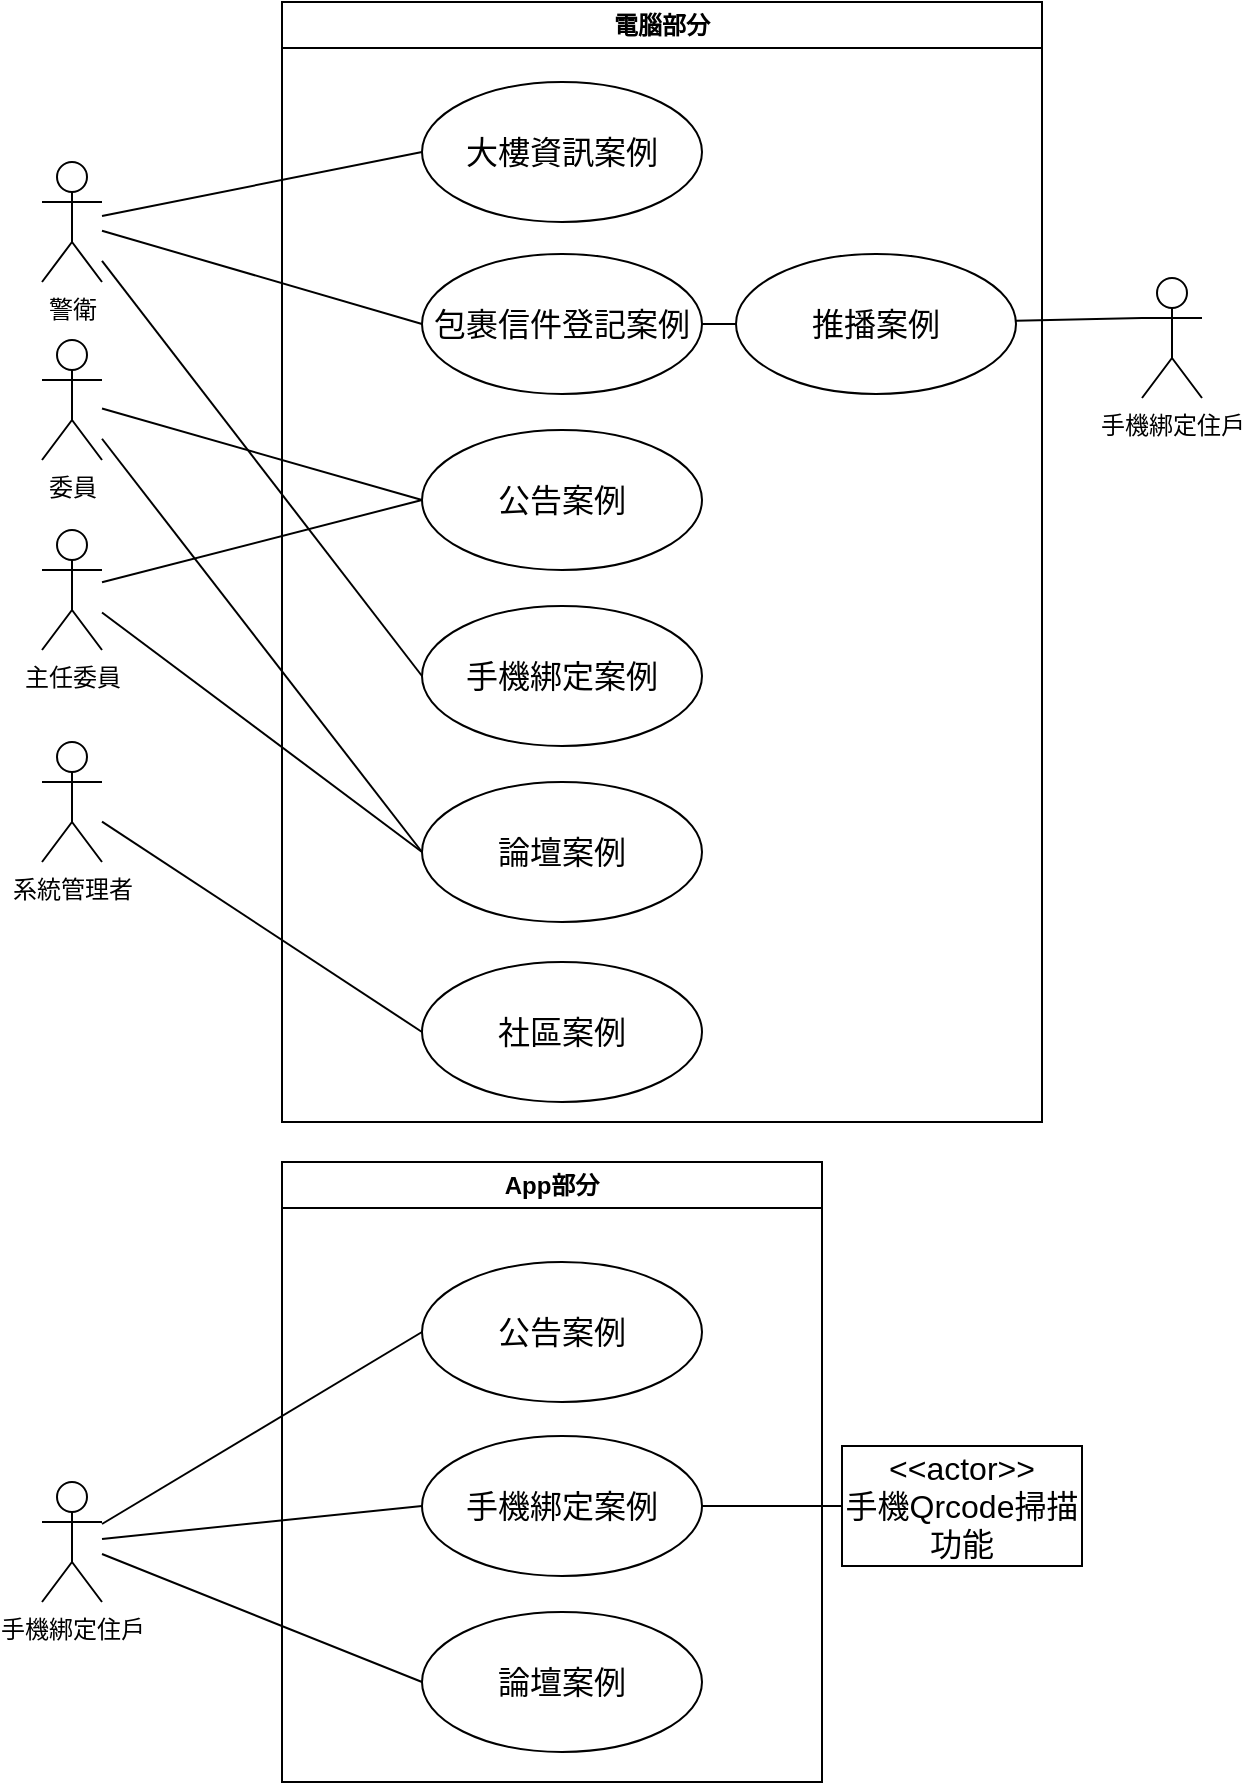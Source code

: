 <mxfile>
    <diagram id="BchvI7WIYb1rJNrYavdt" name="1(b)">
        <mxGraphModel dx="728" dy="536" grid="1" gridSize="10" guides="1" tooltips="1" connect="1" arrows="1" fold="1" page="1" pageScale="1" pageWidth="827" pageHeight="1169" math="0" shadow="0">
            <root>
                <mxCell id="0"/>
                <mxCell id="1" parent="0"/>
                <mxCell id="26" style="edgeStyle=none;html=1;entryX=0;entryY=0.5;entryDx=0;entryDy=0;endArrow=none;endFill=0;" parent="1" source="9" target="8" edge="1">
                    <mxGeometry relative="1" as="geometry"/>
                </mxCell>
                <mxCell id="9" value="系統管理者" style="shape=umlActor;verticalLabelPosition=bottom;verticalAlign=top;html=1;" parent="1" vertex="1">
                    <mxGeometry x="40" y="390" width="30" height="60" as="geometry"/>
                </mxCell>
                <mxCell id="20" style="edgeStyle=none;html=1;entryX=0;entryY=0.5;entryDx=0;entryDy=0;endArrow=none;endFill=0;" parent="1" source="12" target="2" edge="1">
                    <mxGeometry relative="1" as="geometry"/>
                </mxCell>
                <mxCell id="21" style="edgeStyle=none;html=1;entryX=0;entryY=0.5;entryDx=0;entryDy=0;endArrow=none;endFill=0;" parent="1" source="12" target="4" edge="1">
                    <mxGeometry relative="1" as="geometry"/>
                </mxCell>
                <mxCell id="25" style="edgeStyle=none;html=1;entryX=0;entryY=0.5;entryDx=0;entryDy=0;endArrow=none;endFill=0;" parent="1" source="12" target="3" edge="1">
                    <mxGeometry relative="1" as="geometry"/>
                </mxCell>
                <mxCell id="12" value="警衛" style="shape=umlActor;verticalLabelPosition=bottom;verticalAlign=top;html=1;" parent="1" vertex="1">
                    <mxGeometry x="40" y="100" width="30" height="60" as="geometry"/>
                </mxCell>
                <mxCell id="40" style="edgeStyle=none;html=1;entryX=0;entryY=0.5;entryDx=0;entryDy=0;endArrow=none;endFill=0;" parent="1" source="13" target="35" edge="1">
                    <mxGeometry relative="1" as="geometry"/>
                </mxCell>
                <mxCell id="41" style="edgeStyle=none;html=1;entryX=0;entryY=0.5;entryDx=0;entryDy=0;endArrow=none;endFill=0;" parent="1" source="13" target="36" edge="1">
                    <mxGeometry relative="1" as="geometry"/>
                </mxCell>
                <mxCell id="42" style="edgeStyle=none;html=1;entryX=0;entryY=0.5;entryDx=0;entryDy=0;endArrow=none;endFill=0;" parent="1" source="13" target="37" edge="1">
                    <mxGeometry relative="1" as="geometry"/>
                </mxCell>
                <mxCell id="13" value="手機綁定住戶" style="shape=umlActor;verticalLabelPosition=bottom;verticalAlign=top;html=1;" parent="1" vertex="1">
                    <mxGeometry x="40" y="760" width="30" height="60" as="geometry"/>
                </mxCell>
                <mxCell id="23" style="edgeStyle=none;html=1;entryX=0;entryY=0.5;entryDx=0;entryDy=0;endArrow=none;endFill=0;" parent="1" source="14" target="6" edge="1">
                    <mxGeometry relative="1" as="geometry"/>
                </mxCell>
                <mxCell id="24" style="edgeStyle=none;html=1;entryX=0;entryY=0.5;entryDx=0;entryDy=0;endArrow=none;endFill=0;" parent="1" source="14" target="7" edge="1">
                    <mxGeometry relative="1" as="geometry"/>
                </mxCell>
                <mxCell id="14" value="委員" style="shape=umlActor;verticalLabelPosition=bottom;verticalAlign=top;html=1;" parent="1" vertex="1">
                    <mxGeometry x="40" y="189" width="30" height="60" as="geometry"/>
                </mxCell>
                <mxCell id="27" style="edgeStyle=none;html=1;entryX=0;entryY=0.5;entryDx=0;entryDy=0;endArrow=none;endFill=0;" parent="1" source="15" target="7" edge="1">
                    <mxGeometry relative="1" as="geometry"/>
                </mxCell>
                <mxCell id="29" style="edgeStyle=none;html=1;entryX=0;entryY=0.5;entryDx=0;entryDy=0;endArrow=none;endFill=0;" parent="1" source="15" target="6" edge="1">
                    <mxGeometry relative="1" as="geometry"/>
                </mxCell>
                <mxCell id="15" value="主任委員" style="shape=umlActor;verticalLabelPosition=bottom;verticalAlign=top;html=1;" parent="1" vertex="1">
                    <mxGeometry x="40" y="284" width="30" height="60" as="geometry"/>
                </mxCell>
                <mxCell id="19" value="電腦部分" style="swimlane;whiteSpace=wrap;html=1;" parent="1" vertex="1">
                    <mxGeometry x="160" y="20" width="380" height="560" as="geometry"/>
                </mxCell>
                <mxCell id="2" value="大樓資訊案例" style="ellipse;whiteSpace=wrap;html=1;fontSize=16;" parent="19" vertex="1">
                    <mxGeometry x="70" y="40" width="140" height="70" as="geometry"/>
                </mxCell>
                <mxCell id="4" value="包裹信件登記案例" style="ellipse;whiteSpace=wrap;html=1;fontSize=16;" parent="19" vertex="1">
                    <mxGeometry x="70" y="126" width="140" height="70" as="geometry"/>
                </mxCell>
                <mxCell id="6" value="公告案例" style="ellipse;whiteSpace=wrap;html=1;fontSize=16;" parent="19" vertex="1">
                    <mxGeometry x="70" y="214" width="140" height="70" as="geometry"/>
                </mxCell>
                <mxCell id="3" value="手機綁定案例" style="ellipse;whiteSpace=wrap;html=1;fontSize=16;" parent="19" vertex="1">
                    <mxGeometry x="70" y="302" width="140" height="70" as="geometry"/>
                </mxCell>
                <mxCell id="7" value="論壇案例" style="ellipse;whiteSpace=wrap;html=1;fontSize=16;" parent="19" vertex="1">
                    <mxGeometry x="70" y="390" width="140" height="70" as="geometry"/>
                </mxCell>
                <mxCell id="8" value="社區案例" style="ellipse;whiteSpace=wrap;html=1;fontSize=16;" parent="19" vertex="1">
                    <mxGeometry x="70" y="480" width="140" height="70" as="geometry"/>
                </mxCell>
                <mxCell id="48" value="" style="edgeStyle=none;html=1;fontSize=16;endArrow=none;endFill=0;" parent="19" source="47" target="4" edge="1">
                    <mxGeometry relative="1" as="geometry"/>
                </mxCell>
                <mxCell id="47" value="推播案例" style="ellipse;whiteSpace=wrap;html=1;fontSize=16;" parent="19" vertex="1">
                    <mxGeometry x="227" y="126" width="140" height="70" as="geometry"/>
                </mxCell>
                <mxCell id="30" value="App部分" style="swimlane;whiteSpace=wrap;html=1;" parent="1" vertex="1">
                    <mxGeometry x="160" y="600" width="270" height="310" as="geometry"/>
                </mxCell>
                <mxCell id="35" value="公告案例" style="ellipse;whiteSpace=wrap;html=1;fontSize=16;" parent="30" vertex="1">
                    <mxGeometry x="70" y="50" width="140" height="70" as="geometry"/>
                </mxCell>
                <mxCell id="36" value="手機綁定案例" style="ellipse;whiteSpace=wrap;html=1;fontSize=16;" parent="30" vertex="1">
                    <mxGeometry x="70" y="137" width="140" height="70" as="geometry"/>
                </mxCell>
                <mxCell id="37" value="論壇案例" style="ellipse;whiteSpace=wrap;html=1;fontSize=16;" parent="30" vertex="1">
                    <mxGeometry x="70" y="225" width="140" height="70" as="geometry"/>
                </mxCell>
                <mxCell id="45" value="手機綁定住戶" style="shape=umlActor;verticalLabelPosition=bottom;verticalAlign=top;html=1;" parent="1" vertex="1">
                    <mxGeometry x="590" y="158" width="30" height="60" as="geometry"/>
                </mxCell>
                <mxCell id="46" style="edgeStyle=none;html=1;fontSize=16;endArrow=none;endFill=0;entryX=0;entryY=0.333;entryDx=0;entryDy=0;entryPerimeter=0;" parent="1" source="47" target="45" edge="1">
                    <mxGeometry relative="1" as="geometry">
                        <mxPoint x="530" y="180" as="sourcePoint"/>
                        <Array as="points"/>
                    </mxGeometry>
                </mxCell>
                <mxCell id="49" value="&amp;lt;&amp;lt;actor&amp;gt;&amp;gt;&lt;br&gt;手機Qrcode掃描功能" style="rounded=0;whiteSpace=wrap;html=1;fontSize=16;" parent="1" vertex="1">
                    <mxGeometry x="440" y="742" width="120" height="60" as="geometry"/>
                </mxCell>
                <mxCell id="50" style="edgeStyle=none;html=1;entryX=0;entryY=0.5;entryDx=0;entryDy=0;fontSize=16;endArrow=none;endFill=0;" parent="1" source="36" target="49" edge="1">
                    <mxGeometry relative="1" as="geometry"/>
                </mxCell>
            </root>
        </mxGraphModel>
    </diagram>
    <diagram id="HzN0BFpy4hgrDYxoc_BK" name="1(d)">
        <mxGraphModel dx="728" dy="536" grid="1" gridSize="10" guides="1" tooltips="1" connect="1" arrows="1" fold="1" page="1" pageScale="1" pageWidth="827" pageHeight="1169" math="0" shadow="0">
            <root>
                <mxCell id="0"/>
                <mxCell id="1" parent="0"/>
                <mxCell id="rLFvxBgIMpjWtZMi-YqO-1" value="Guard" style="swimlane;fontStyle=0;childLayout=stackLayout;horizontal=1;startSize=26;fillColor=none;horizontalStack=0;resizeParent=1;resizeParentMax=0;resizeLast=0;collapsible=1;marginBottom=0;fontSize=16;" parent="1" vertex="1">
                    <mxGeometry x="521" y="57" width="180" height="104" as="geometry"/>
                </mxCell>
                <mxCell id="rLFvxBgIMpjWtZMi-YqO-2" value="id: string" style="text;strokeColor=none;fillColor=none;align=left;verticalAlign=top;spacingLeft=4;spacingRight=4;overflow=hidden;rotatable=0;points=[[0,0.5],[1,0.5]];portConstraint=eastwest;fontSize=16;" parent="rLFvxBgIMpjWtZMi-YqO-1" vertex="1">
                    <mxGeometry y="26" width="180" height="26" as="geometry"/>
                </mxCell>
                <mxCell id="rLFvxBgIMpjWtZMi-YqO-16" value="name: string" style="text;strokeColor=none;fillColor=none;align=left;verticalAlign=top;spacingLeft=4;spacingRight=4;overflow=hidden;rotatable=0;points=[[0,0.5],[1,0.5]];portConstraint=eastwest;fontSize=16;" parent="rLFvxBgIMpjWtZMi-YqO-1" vertex="1">
                    <mxGeometry y="52" width="180" height="26" as="geometry"/>
                </mxCell>
                <mxCell id="rLFvxBgIMpjWtZMi-YqO-3" value="phoneNumber: string" style="text;strokeColor=none;fillColor=none;align=left;verticalAlign=top;spacingLeft=4;spacingRight=4;overflow=hidden;rotatable=0;points=[[0,0.5],[1,0.5]];portConstraint=eastwest;fontSize=16;" parent="rLFvxBgIMpjWtZMi-YqO-1" vertex="1">
                    <mxGeometry y="78" width="180" height="26" as="geometry"/>
                </mxCell>
                <mxCell id="rLFvxBgIMpjWtZMi-YqO-5" value="Committee" style="swimlane;fontStyle=0;childLayout=stackLayout;horizontal=1;startSize=26;fillColor=none;horizontalStack=0;resizeParent=1;resizeParentMax=0;resizeLast=0;collapsible=1;marginBottom=0;fontSize=16;" parent="1" vertex="1">
                    <mxGeometry x="578" y="283" width="180" height="104" as="geometry"/>
                </mxCell>
                <mxCell id="rLFvxBgIMpjWtZMi-YqO-6" value="id: int" style="text;strokeColor=none;fillColor=none;align=left;verticalAlign=top;spacingLeft=4;spacingRight=4;overflow=hidden;rotatable=0;points=[[0,0.5],[1,0.5]];portConstraint=eastwest;fontSize=16;" parent="rLFvxBgIMpjWtZMi-YqO-5" vertex="1">
                    <mxGeometry y="26" width="180" height="26" as="geometry"/>
                </mxCell>
                <mxCell id="rLFvxBgIMpjWtZMi-YqO-15" value="name: string" style="text;strokeColor=none;fillColor=none;align=left;verticalAlign=top;spacingLeft=4;spacingRight=4;overflow=hidden;rotatable=0;points=[[0,0.5],[1,0.5]];portConstraint=eastwest;fontSize=16;" parent="rLFvxBgIMpjWtZMi-YqO-5" vertex="1">
                    <mxGeometry y="52" width="180" height="26" as="geometry"/>
                </mxCell>
                <mxCell id="rLFvxBgIMpjWtZMi-YqO-7" value="phoneNumber: string" style="text;strokeColor=none;fillColor=none;align=left;verticalAlign=top;spacingLeft=4;spacingRight=4;overflow=hidden;rotatable=0;points=[[0,0.5],[1,0.5]];portConstraint=eastwest;fontSize=16;" parent="rLFvxBgIMpjWtZMi-YqO-5" vertex="1">
                    <mxGeometry y="78" width="180" height="26" as="geometry"/>
                </mxCell>
                <mxCell id="rLFvxBgIMpjWtZMi-YqO-17" style="edgeStyle=none;html=1;fontSize=16;endArrow=block;endFill=0;" parent="1" source="rLFvxBgIMpjWtZMi-YqO-9" target="rLFvxBgIMpjWtZMi-YqO-7" edge="1">
                    <mxGeometry relative="1" as="geometry"/>
                </mxCell>
                <mxCell id="rLFvxBgIMpjWtZMi-YqO-44" style="edgeStyle=none;html=1;fontSize=16;endArrow=none;endFill=0;entryX=0.471;entryY=1.052;entryDx=0;entryDy=0;exitX=0;exitY=0.5;exitDx=0;exitDy=0;entryPerimeter=0;" parent="1" source="rLFvxBgIMpjWtZMi-YqO-11" target="rLFvxBgIMpjWtZMi-YqO-53" edge="1">
                    <mxGeometry relative="1" as="geometry">
                        <mxPoint x="530" y="440" as="sourcePoint"/>
                        <mxPoint x="390" y="410" as="targetPoint"/>
                        <Array as="points">
                            <mxPoint x="385" y="468"/>
                        </Array>
                    </mxGeometry>
                </mxCell>
                <mxCell id="rLFvxBgIMpjWtZMi-YqO-98" value="1" style="edgeLabel;html=1;align=center;verticalAlign=middle;resizable=0;points=[];fontSize=16;" parent="rLFvxBgIMpjWtZMi-YqO-44" vertex="1" connectable="0">
                    <mxGeometry x="-0.854" y="-2" relative="1" as="geometry">
                        <mxPoint as="offset"/>
                    </mxGeometry>
                </mxCell>
                <mxCell id="rLFvxBgIMpjWtZMi-YqO-99" value="*" style="edgeLabel;html=1;align=right;verticalAlign=middle;resizable=0;points=[];fontSize=23;" parent="rLFvxBgIMpjWtZMi-YqO-44" vertex="1" connectable="0">
                    <mxGeometry x="0.951" y="1" relative="1" as="geometry">
                        <mxPoint y="5" as="offset"/>
                    </mxGeometry>
                </mxCell>
                <mxCell id="rLFvxBgIMpjWtZMi-YqO-100" value="post" style="edgeLabel;html=1;align=center;verticalAlign=middle;resizable=0;points=[];fontSize=16;" parent="rLFvxBgIMpjWtZMi-YqO-44" vertex="1" connectable="0">
                    <mxGeometry x="0.134" y="-3" relative="1" as="geometry">
                        <mxPoint as="offset"/>
                    </mxGeometry>
                </mxCell>
                <mxCell id="rLFvxBgIMpjWtZMi-YqO-9" value="Chairman" style="swimlane;fontStyle=0;childLayout=stackLayout;horizontal=1;startSize=26;fillColor=none;horizontalStack=0;resizeParent=1;resizeParentMax=0;resizeLast=0;collapsible=1;marginBottom=0;fontSize=16;" parent="1" vertex="1">
                    <mxGeometry x="578" y="429" width="180" height="52" as="geometry"/>
                </mxCell>
                <mxCell id="rLFvxBgIMpjWtZMi-YqO-11" value="None" style="text;strokeColor=none;fillColor=none;align=left;verticalAlign=top;spacingLeft=4;spacingRight=4;overflow=hidden;rotatable=0;points=[[0,0.5],[1,0.5]];portConstraint=eastwest;fontSize=16;" parent="rLFvxBgIMpjWtZMi-YqO-9" vertex="1">
                    <mxGeometry y="26" width="180" height="26" as="geometry"/>
                </mxCell>
                <mxCell id="rLFvxBgIMpjWtZMi-YqO-12" value="Resident" style="swimlane;fontStyle=0;childLayout=stackLayout;horizontal=1;startSize=26;fillColor=none;horizontalStack=0;resizeParent=1;resizeParentMax=0;resizeLast=0;collapsible=1;marginBottom=0;fontSize=16;" parent="1" vertex="1">
                    <mxGeometry x="300" y="57" width="180" height="104" as="geometry"/>
                </mxCell>
                <mxCell id="rLFvxBgIMpjWtZMi-YqO-13" value="id: int" style="text;strokeColor=none;fillColor=none;align=left;verticalAlign=top;spacingLeft=4;spacingRight=4;overflow=hidden;rotatable=0;points=[[0,0.5],[1,0.5]];portConstraint=eastwest;fontSize=16;" parent="rLFvxBgIMpjWtZMi-YqO-12" vertex="1">
                    <mxGeometry y="26" width="180" height="26" as="geometry"/>
                </mxCell>
                <mxCell id="rLFvxBgIMpjWtZMi-YqO-18" value="name: string" style="text;strokeColor=none;fillColor=none;align=left;verticalAlign=top;spacingLeft=4;spacingRight=4;overflow=hidden;rotatable=0;points=[[0,0.5],[1,0.5]];portConstraint=eastwest;fontSize=16;" parent="rLFvxBgIMpjWtZMi-YqO-12" vertex="1">
                    <mxGeometry y="52" width="180" height="26" as="geometry"/>
                </mxCell>
                <mxCell id="rLFvxBgIMpjWtZMi-YqO-14" value="phoneNumber: string" style="text;strokeColor=none;fillColor=none;align=left;verticalAlign=top;spacingLeft=4;spacingRight=4;overflow=hidden;rotatable=0;points=[[0,0.5],[1,0.5]];portConstraint=eastwest;fontSize=16;" parent="rLFvxBgIMpjWtZMi-YqO-12" vertex="1">
                    <mxGeometry y="78" width="180" height="26" as="geometry"/>
                </mxCell>
                <mxCell id="rLFvxBgIMpjWtZMi-YqO-26" style="edgeStyle=none;html=1;entryX=0;entryY=0.5;entryDx=0;entryDy=0;fontSize=16;endArrow=none;endFill=0;" parent="1" source="rLFvxBgIMpjWtZMi-YqO-19" target="rLFvxBgIMpjWtZMi-YqO-13" edge="1">
                    <mxGeometry relative="1" as="geometry"/>
                </mxCell>
                <mxCell id="rLFvxBgIMpjWtZMi-YqO-71" value="1" style="edgeLabel;html=1;align=center;verticalAlign=top;resizable=0;points=[];fontSize=16;" parent="rLFvxBgIMpjWtZMi-YqO-26" vertex="1" connectable="0">
                    <mxGeometry x="-0.697" y="2" relative="1" as="geometry">
                        <mxPoint as="offset"/>
                    </mxGeometry>
                </mxCell>
                <mxCell id="rLFvxBgIMpjWtZMi-YqO-72" value="1...2" style="edgeLabel;html=1;align=center;verticalAlign=top;resizable=0;points=[];fontSize=16;" parent="rLFvxBgIMpjWtZMi-YqO-26" vertex="1" connectable="0">
                    <mxGeometry x="0.624" relative="1" as="geometry">
                        <mxPoint as="offset"/>
                    </mxGeometry>
                </mxCell>
                <mxCell id="rLFvxBgIMpjWtZMi-YqO-28" style="edgeStyle=none;html=1;entryX=0.5;entryY=0;entryDx=0;entryDy=0;fontSize=16;endArrow=none;endFill=0;" parent="1" source="rLFvxBgIMpjWtZMi-YqO-19" target="rLFvxBgIMpjWtZMi-YqO-1" edge="1">
                    <mxGeometry relative="1" as="geometry">
                        <Array as="points">
                            <mxPoint x="120" y="27"/>
                            <mxPoint x="611" y="27"/>
                        </Array>
                    </mxGeometry>
                </mxCell>
                <mxCell id="rLFvxBgIMpjWtZMi-YqO-63" value="edit" style="edgeLabel;html=1;align=center;verticalAlign=middle;resizable=0;points=[];fontSize=16;" parent="rLFvxBgIMpjWtZMi-YqO-28" vertex="1" connectable="0">
                    <mxGeometry x="-0.116" y="2" relative="1" as="geometry">
                        <mxPoint as="offset"/>
                    </mxGeometry>
                </mxCell>
                <mxCell id="rLFvxBgIMpjWtZMi-YqO-64" value="1" style="edgeLabel;html=1;align=center;verticalAlign=middle;resizable=0;points=[];fontSize=16;" parent="rLFvxBgIMpjWtZMi-YqO-28" vertex="1" connectable="0">
                    <mxGeometry x="0.848" y="2" relative="1" as="geometry">
                        <mxPoint as="offset"/>
                    </mxGeometry>
                </mxCell>
                <mxCell id="rLFvxBgIMpjWtZMi-YqO-65" value="1" style="edgeLabel;html=1;align=center;verticalAlign=middle;resizable=0;points=[];fontSize=16;" parent="rLFvxBgIMpjWtZMi-YqO-28" vertex="1" connectable="0">
                    <mxGeometry x="-0.834" y="2" relative="1" as="geometry">
                        <mxPoint as="offset"/>
                    </mxGeometry>
                </mxCell>
                <mxCell id="rLFvxBgIMpjWtZMi-YqO-19" value="Room" style="swimlane;fontStyle=0;childLayout=stackLayout;horizontal=1;startSize=26;fillColor=none;horizontalStack=0;resizeParent=1;resizeParentMax=0;resizeLast=0;collapsible=1;marginBottom=0;fontSize=16;" parent="1" vertex="1">
                    <mxGeometry x="30" y="57" width="180" height="78" as="geometry"/>
                </mxCell>
                <mxCell id="rLFvxBgIMpjWtZMi-YqO-20" value="id: int" style="text;strokeColor=none;fillColor=none;align=left;verticalAlign=top;spacingLeft=4;spacingRight=4;overflow=hidden;rotatable=0;points=[[0,0.5],[1,0.5]];portConstraint=eastwest;fontSize=16;" parent="rLFvxBgIMpjWtZMi-YqO-19" vertex="1">
                    <mxGeometry y="26" width="180" height="26" as="geometry"/>
                </mxCell>
                <mxCell id="rLFvxBgIMpjWtZMi-YqO-21" value="address: string" style="text;strokeColor=none;fillColor=none;align=left;verticalAlign=top;spacingLeft=4;spacingRight=4;overflow=hidden;rotatable=0;points=[[0,0.5],[1,0.5]];portConstraint=eastwest;fontSize=16;" parent="rLFvxBgIMpjWtZMi-YqO-19" vertex="1">
                    <mxGeometry y="52" width="180" height="26" as="geometry"/>
                </mxCell>
                <mxCell id="rLFvxBgIMpjWtZMi-YqO-27" style="edgeStyle=none;html=1;fontSize=16;endArrow=none;endFill=0;dashed=1;" parent="1" source="rLFvxBgIMpjWtZMi-YqO-23" edge="1">
                    <mxGeometry relative="1" as="geometry">
                        <mxPoint x="250" y="97" as="targetPoint"/>
                    </mxGeometry>
                </mxCell>
                <mxCell id="rLFvxBgIMpjWtZMi-YqO-23" value="Register" style="swimlane;fontStyle=0;childLayout=stackLayout;horizontal=1;startSize=26;fillColor=none;horizontalStack=0;resizeParent=1;resizeParentMax=0;resizeLast=0;collapsible=1;marginBottom=0;fontSize=16;" parent="1" vertex="1">
                    <mxGeometry x="160" y="180" width="180" height="78" as="geometry"/>
                </mxCell>
                <mxCell id="rLFvxBgIMpjWtZMi-YqO-24" value="id: int" style="text;strokeColor=none;fillColor=none;align=left;verticalAlign=top;spacingLeft=4;spacingRight=4;overflow=hidden;rotatable=0;points=[[0,0.5],[1,0.5]];portConstraint=eastwest;fontSize=16;" parent="rLFvxBgIMpjWtZMi-YqO-23" vertex="1">
                    <mxGeometry y="26" width="180" height="26" as="geometry"/>
                </mxCell>
                <mxCell id="rLFvxBgIMpjWtZMi-YqO-25" value="Qrcode: string" style="text;strokeColor=none;fillColor=none;align=left;verticalAlign=top;spacingLeft=4;spacingRight=4;overflow=hidden;rotatable=0;points=[[0,0.5],[1,0.5]];portConstraint=eastwest;fontSize=16;" parent="rLFvxBgIMpjWtZMi-YqO-23" vertex="1">
                    <mxGeometry y="52" width="180" height="26" as="geometry"/>
                </mxCell>
                <mxCell id="rLFvxBgIMpjWtZMi-YqO-29" style="edgeStyle=none;html=1;entryX=1;entryY=0.25;entryDx=0;entryDy=0;fontSize=16;endArrow=none;endFill=0;" parent="1" source="rLFvxBgIMpjWtZMi-YqO-3" target="rLFvxBgIMpjWtZMi-YqO-23" edge="1">
                    <mxGeometry relative="1" as="geometry">
                        <Array as="points">
                            <mxPoint x="610" y="200"/>
                        </Array>
                    </mxGeometry>
                </mxCell>
                <mxCell id="rLFvxBgIMpjWtZMi-YqO-67" value="1" style="edgeLabel;html=1;align=center;verticalAlign=middle;resizable=0;points=[];fontSize=16;" parent="rLFvxBgIMpjWtZMi-YqO-29" vertex="1" connectable="0">
                    <mxGeometry x="-0.561" y="-1" relative="1" as="geometry">
                        <mxPoint as="offset"/>
                    </mxGeometry>
                </mxCell>
                <mxCell id="rLFvxBgIMpjWtZMi-YqO-68" value="*" style="edgeLabel;html=1;align=center;verticalAlign=middle;resizable=0;points=[];fontSize=25;" parent="rLFvxBgIMpjWtZMi-YqO-29" vertex="1" connectable="0">
                    <mxGeometry x="0.852" y="-2" relative="1" as="geometry">
                        <mxPoint as="offset"/>
                    </mxGeometry>
                </mxCell>
                <mxCell id="rLFvxBgIMpjWtZMi-YqO-69" value="mark" style="edgeLabel;html=1;align=center;verticalAlign=middle;resizable=0;points=[];fontSize=16;" parent="rLFvxBgIMpjWtZMi-YqO-29" vertex="1" connectable="0">
                    <mxGeometry x="0.194" y="-1" relative="1" as="geometry">
                        <mxPoint as="offset"/>
                    </mxGeometry>
                </mxCell>
                <mxCell id="rLFvxBgIMpjWtZMi-YqO-35" value="Announcement" style="swimlane;fontStyle=0;childLayout=stackLayout;horizontal=1;startSize=26;fillColor=none;horizontalStack=0;resizeParent=1;resizeParentMax=0;resizeLast=0;collapsible=1;marginBottom=0;fontSize=16;" parent="1" vertex="1">
                    <mxGeometry x="300" y="308" width="180" height="130" as="geometry"/>
                </mxCell>
                <mxCell id="rLFvxBgIMpjWtZMi-YqO-36" value="id: int" style="text;strokeColor=none;fillColor=none;align=left;verticalAlign=top;spacingLeft=4;spacingRight=4;overflow=hidden;rotatable=0;points=[[0,0.5],[1,0.5]];portConstraint=eastwest;fontSize=16;" parent="rLFvxBgIMpjWtZMi-YqO-35" vertex="1">
                    <mxGeometry y="26" width="180" height="26" as="geometry"/>
                </mxCell>
                <mxCell id="rLFvxBgIMpjWtZMi-YqO-37" value="title: string" style="text;strokeColor=none;fillColor=none;align=left;verticalAlign=top;spacingLeft=4;spacingRight=4;overflow=hidden;rotatable=0;points=[[0,0.5],[1,0.5]];portConstraint=eastwest;fontSize=16;" parent="rLFvxBgIMpjWtZMi-YqO-35" vertex="1">
                    <mxGeometry y="52" width="180" height="26" as="geometry"/>
                </mxCell>
                <mxCell id="rLFvxBgIMpjWtZMi-YqO-51" value="description: string" style="text;strokeColor=none;fillColor=none;align=left;verticalAlign=top;spacingLeft=4;spacingRight=4;overflow=hidden;rotatable=0;points=[[0,0.5],[1,0.5]];portConstraint=eastwest;fontSize=16;" parent="rLFvxBgIMpjWtZMi-YqO-35" vertex="1">
                    <mxGeometry y="78" width="180" height="26" as="geometry"/>
                </mxCell>
                <mxCell id="rLFvxBgIMpjWtZMi-YqO-53" value="description: string" style="text;strokeColor=none;fillColor=none;align=left;verticalAlign=top;spacingLeft=4;spacingRight=4;overflow=hidden;rotatable=0;points=[[0,0.5],[1,0.5]];portConstraint=eastwest;fontSize=16;" parent="rLFvxBgIMpjWtZMi-YqO-35" vertex="1">
                    <mxGeometry y="104" width="180" height="26" as="geometry"/>
                </mxCell>
                <mxCell id="rLFvxBgIMpjWtZMi-YqO-39" value="Replyment" style="swimlane;fontStyle=0;childLayout=stackLayout;horizontal=1;startSize=26;fillColor=none;horizontalStack=0;resizeParent=1;resizeParentMax=0;resizeLast=0;collapsible=1;marginBottom=0;fontSize=16;" parent="1" vertex="1">
                    <mxGeometry x="60" y="308" width="180" height="104" as="geometry"/>
                </mxCell>
                <mxCell id="rLFvxBgIMpjWtZMi-YqO-40" value="id: int" style="text;strokeColor=none;fillColor=none;align=left;verticalAlign=top;spacingLeft=4;spacingRight=4;overflow=hidden;rotatable=0;points=[[0,0.5],[1,0.5]];portConstraint=eastwest;fontSize=16;" parent="rLFvxBgIMpjWtZMi-YqO-39" vertex="1">
                    <mxGeometry y="26" width="180" height="26" as="geometry"/>
                </mxCell>
                <mxCell id="rLFvxBgIMpjWtZMi-YqO-41" value="type: int" style="text;strokeColor=none;fillColor=none;align=left;verticalAlign=top;spacingLeft=4;spacingRight=4;overflow=hidden;rotatable=0;points=[[0,0.5],[1,0.5]];portConstraint=eastwest;fontSize=16;" parent="rLFvxBgIMpjWtZMi-YqO-39" vertex="1">
                    <mxGeometry y="52" width="180" height="26" as="geometry"/>
                </mxCell>
                <mxCell id="rLFvxBgIMpjWtZMi-YqO-46" value="description: string" style="text;strokeColor=none;fillColor=none;align=left;verticalAlign=top;spacingLeft=4;spacingRight=4;overflow=hidden;rotatable=0;points=[[0,0.5],[1,0.5]];portConstraint=eastwest;fontSize=16;" parent="rLFvxBgIMpjWtZMi-YqO-39" vertex="1">
                    <mxGeometry y="78" width="180" height="26" as="geometry"/>
                </mxCell>
                <mxCell id="rLFvxBgIMpjWtZMi-YqO-43" style="edgeStyle=none;html=1;entryX=0;entryY=0.5;entryDx=0;entryDy=0;fontSize=16;endArrow=diamondThin;endFill=1;" parent="1" source="rLFvxBgIMpjWtZMi-YqO-40" target="rLFvxBgIMpjWtZMi-YqO-36" edge="1">
                    <mxGeometry relative="1" as="geometry"/>
                </mxCell>
                <mxCell id="rLFvxBgIMpjWtZMi-YqO-45" style="edgeStyle=none;html=1;entryX=1;entryY=0.5;entryDx=0;entryDy=0;fontSize=16;endArrow=none;endFill=0;" parent="1" source="rLFvxBgIMpjWtZMi-YqO-15" target="rLFvxBgIMpjWtZMi-YqO-36" edge="1">
                    <mxGeometry relative="1" as="geometry"/>
                </mxCell>
                <mxCell id="rLFvxBgIMpjWtZMi-YqO-82" value="*" style="edgeLabel;html=1;align=center;verticalAlign=middle;resizable=0;points=[];fontSize=25;" parent="rLFvxBgIMpjWtZMi-YqO-45" vertex="1" connectable="0">
                    <mxGeometry x="0.824" y="-2" relative="1" as="geometry">
                        <mxPoint as="offset"/>
                    </mxGeometry>
                </mxCell>
                <mxCell id="rLFvxBgIMpjWtZMi-YqO-83" value="1" style="edgeLabel;html=1;align=center;verticalAlign=middle;resizable=0;points=[];fontSize=16;" parent="rLFvxBgIMpjWtZMi-YqO-45" vertex="1" connectable="0">
                    <mxGeometry x="-0.626" y="-2" relative="1" as="geometry">
                        <mxPoint x="10" y="-9" as="offset"/>
                    </mxGeometry>
                </mxCell>
                <mxCell id="rLFvxBgIMpjWtZMi-YqO-85" value="declare" style="edgeLabel;html=1;align=center;verticalAlign=middle;resizable=0;points=[];fontSize=16;" parent="rLFvxBgIMpjWtZMi-YqO-45" vertex="1" connectable="0">
                    <mxGeometry x="-0.19" y="-1" relative="1" as="geometry">
                        <mxPoint x="-9" y="-9" as="offset"/>
                    </mxGeometry>
                </mxCell>
                <mxCell id="rLFvxBgIMpjWtZMi-YqO-47" style="edgeStyle=none;html=1;entryX=0.5;entryY=0;entryDx=0;entryDy=0;fontSize=16;endArrow=none;endFill=0;" parent="1" source="rLFvxBgIMpjWtZMi-YqO-14" target="rLFvxBgIMpjWtZMi-YqO-39" edge="1">
                    <mxGeometry relative="1" as="geometry">
                        <Array as="points">
                            <mxPoint x="390" y="287"/>
                            <mxPoint x="150" y="287"/>
                        </Array>
                    </mxGeometry>
                </mxCell>
                <mxCell id="rLFvxBgIMpjWtZMi-YqO-74" value="*" style="edgeLabel;html=1;align=center;verticalAlign=middle;resizable=0;points=[];fontSize=25;" parent="rLFvxBgIMpjWtZMi-YqO-47" vertex="1" connectable="0">
                    <mxGeometry x="0.756" y="-1" relative="1" as="geometry">
                        <mxPoint as="offset"/>
                    </mxGeometry>
                </mxCell>
                <mxCell id="rLFvxBgIMpjWtZMi-YqO-75" value="response" style="edgeLabel;html=1;align=center;verticalAlign=middle;resizable=0;points=[];fontSize=16;" parent="rLFvxBgIMpjWtZMi-YqO-47" vertex="1" connectable="0">
                    <mxGeometry x="0.024" y="1" relative="1" as="geometry">
                        <mxPoint as="offset"/>
                    </mxGeometry>
                </mxCell>
                <mxCell id="rLFvxBgIMpjWtZMi-YqO-76" value="1" style="edgeLabel;html=1;align=center;verticalAlign=middle;resizable=0;points=[];fontSize=16;" parent="rLFvxBgIMpjWtZMi-YqO-47" vertex="1" connectable="0">
                    <mxGeometry x="-0.916" y="-1" relative="1" as="geometry">
                        <mxPoint as="offset"/>
                    </mxGeometry>
                </mxCell>
                <mxCell id="rLFvxBgIMpjWtZMi-YqO-48" value="Fourm" style="swimlane;fontStyle=0;childLayout=stackLayout;horizontal=1;startSize=26;fillColor=none;horizontalStack=0;resizeParent=1;resizeParentMax=0;resizeLast=0;collapsible=1;marginBottom=0;fontSize=16;" parent="1" vertex="1">
                    <mxGeometry x="300" y="505" width="180" height="104" as="geometry"/>
                </mxCell>
                <mxCell id="rLFvxBgIMpjWtZMi-YqO-49" value="id: int" style="text;strokeColor=none;fillColor=none;align=left;verticalAlign=top;spacingLeft=4;spacingRight=4;overflow=hidden;rotatable=0;points=[[0,0.5],[1,0.5]];portConstraint=eastwest;fontSize=16;" parent="rLFvxBgIMpjWtZMi-YqO-48" vertex="1">
                    <mxGeometry y="26" width="180" height="26" as="geometry"/>
                </mxCell>
                <mxCell id="rLFvxBgIMpjWtZMi-YqO-50" value="title: string" style="text;strokeColor=none;fillColor=none;align=left;verticalAlign=top;spacingLeft=4;spacingRight=4;overflow=hidden;rotatable=0;points=[[0,0.5],[1,0.5]];portConstraint=eastwest;fontSize=16;" parent="rLFvxBgIMpjWtZMi-YqO-48" vertex="1">
                    <mxGeometry y="52" width="180" height="26" as="geometry"/>
                </mxCell>
                <mxCell id="rLFvxBgIMpjWtZMi-YqO-52" value="description: string" style="text;strokeColor=none;fillColor=none;align=left;verticalAlign=top;spacingLeft=4;spacingRight=4;overflow=hidden;rotatable=0;points=[[0,0.5],[1,0.5]];portConstraint=eastwest;fontSize=16;" parent="rLFvxBgIMpjWtZMi-YqO-48" vertex="1">
                    <mxGeometry y="78" width="180" height="26" as="geometry"/>
                </mxCell>
                <mxCell id="rLFvxBgIMpjWtZMi-YqO-54" style="edgeStyle=none;html=1;entryX=0;entryY=0.5;entryDx=0;entryDy=0;fontSize=16;endArrow=diamondThin;endFill=1;" parent="1" source="rLFvxBgIMpjWtZMi-YqO-46" target="rLFvxBgIMpjWtZMi-YqO-50" edge="1">
                    <mxGeometry relative="1" as="geometry">
                        <Array as="points">
                            <mxPoint x="150" y="570"/>
                        </Array>
                    </mxGeometry>
                </mxCell>
                <mxCell id="rLFvxBgIMpjWtZMi-YqO-55" style="edgeStyle=none;html=1;entryX=1;entryY=0.5;entryDx=0;entryDy=0;fontSize=16;endArrow=none;endFill=0;exitX=0.192;exitY=1.005;exitDx=0;exitDy=0;exitPerimeter=0;" parent="1" source="rLFvxBgIMpjWtZMi-YqO-11" target="rLFvxBgIMpjWtZMi-YqO-46" edge="1">
                    <mxGeometry relative="1" as="geometry">
                        <mxPoint x="550" y="480" as="sourcePoint"/>
                        <Array as="points">
                            <mxPoint x="613" y="500"/>
                            <mxPoint x="280" y="500"/>
                            <mxPoint x="280" y="399"/>
                        </Array>
                    </mxGeometry>
                </mxCell>
                <mxCell id="rLFvxBgIMpjWtZMi-YqO-92" value="*" style="edgeLabel;html=1;align=center;verticalAlign=middle;resizable=0;points=[];fontSize=25;" parent="rLFvxBgIMpjWtZMi-YqO-55" vertex="1" connectable="0">
                    <mxGeometry x="0.966" y="-2" relative="1" as="geometry">
                        <mxPoint as="offset"/>
                    </mxGeometry>
                </mxCell>
                <mxCell id="rLFvxBgIMpjWtZMi-YqO-95" value="1" style="edgeLabel;html=1;align=center;verticalAlign=middle;resizable=0;points=[];fontSize=16;" parent="rLFvxBgIMpjWtZMi-YqO-55" vertex="1" connectable="0">
                    <mxGeometry x="-0.882" y="-1" relative="1" as="geometry">
                        <mxPoint as="offset"/>
                    </mxGeometry>
                </mxCell>
                <mxCell id="rLFvxBgIMpjWtZMi-YqO-96" value="write" style="edgeLabel;html=1;align=center;verticalAlign=middle;resizable=0;points=[];fontSize=16;" parent="rLFvxBgIMpjWtZMi-YqO-55" vertex="1" connectable="0">
                    <mxGeometry x="-0.633" y="-3" relative="1" as="geometry">
                        <mxPoint as="offset"/>
                    </mxGeometry>
                </mxCell>
                <mxCell id="rLFvxBgIMpjWtZMi-YqO-56" style="edgeStyle=none;html=1;entryX=0.718;entryY=1.061;entryDx=0;entryDy=0;fontSize=16;endArrow=none;endFill=0;entryPerimeter=0;" parent="1" source="rLFvxBgIMpjWtZMi-YqO-3" target="rLFvxBgIMpjWtZMi-YqO-46" edge="1">
                    <mxGeometry relative="1" as="geometry">
                        <Array as="points">
                            <mxPoint x="610" y="240"/>
                            <mxPoint x="520" y="240"/>
                            <mxPoint x="520" y="490"/>
                            <mxPoint x="190" y="490"/>
                        </Array>
                    </mxGeometry>
                </mxCell>
                <mxCell id="rLFvxBgIMpjWtZMi-YqO-91" value="1" style="edgeLabel;html=1;align=center;verticalAlign=middle;resizable=0;points=[];fontSize=16;" parent="rLFvxBgIMpjWtZMi-YqO-56" vertex="1" connectable="0">
                    <mxGeometry x="-0.858" y="-1" relative="1" as="geometry">
                        <mxPoint as="offset"/>
                    </mxGeometry>
                </mxCell>
                <mxCell id="rLFvxBgIMpjWtZMi-YqO-93" value="write" style="edgeLabel;html=1;align=center;verticalAlign=middle;resizable=0;points=[];fontSize=16;" parent="rLFvxBgIMpjWtZMi-YqO-56" vertex="1" connectable="0">
                    <mxGeometry x="-0.499" relative="1" as="geometry">
                        <mxPoint as="offset"/>
                    </mxGeometry>
                </mxCell>
                <mxCell id="rLFvxBgIMpjWtZMi-YqO-57" style="edgeStyle=none;html=1;entryX=0.998;entryY=0.161;entryDx=0;entryDy=0;fontSize=16;endArrow=none;endFill=0;exitX=1;exitY=0.5;exitDx=0;exitDy=0;entryPerimeter=0;" parent="1" source="rLFvxBgIMpjWtZMi-YqO-15" target="rLFvxBgIMpjWtZMi-YqO-48" edge="1">
                    <mxGeometry relative="1" as="geometry">
                        <Array as="points">
                            <mxPoint x="780" y="348"/>
                            <mxPoint x="780" y="522"/>
                        </Array>
                    </mxGeometry>
                </mxCell>
                <mxCell id="rLFvxBgIMpjWtZMi-YqO-116" value="1" style="edgeLabel;html=1;align=center;verticalAlign=middle;resizable=0;points=[];fontSize=16;" parent="rLFvxBgIMpjWtZMi-YqO-57" vertex="1" connectable="0">
                    <mxGeometry x="-0.98" y="2" relative="1" as="geometry">
                        <mxPoint as="offset"/>
                    </mxGeometry>
                </mxCell>
                <mxCell id="rLFvxBgIMpjWtZMi-YqO-120" value="*" style="edgeLabel;html=1;align=center;verticalAlign=middle;resizable=0;points=[];fontSize=25;" parent="rLFvxBgIMpjWtZMi-YqO-57" vertex="1" connectable="0">
                    <mxGeometry x="0.941" y="-1" relative="1" as="geometry">
                        <mxPoint as="offset"/>
                    </mxGeometry>
                </mxCell>
                <mxCell id="rLFvxBgIMpjWtZMi-YqO-121" value="post" style="edgeLabel;html=1;align=center;verticalAlign=middle;resizable=0;points=[];fontSize=16;" parent="rLFvxBgIMpjWtZMi-YqO-57" vertex="1" connectable="0">
                    <mxGeometry x="0.02" y="-2" relative="1" as="geometry">
                        <mxPoint x="-25" as="offset"/>
                    </mxGeometry>
                </mxCell>
                <mxCell id="rLFvxBgIMpjWtZMi-YqO-58" style="edgeStyle=none;html=1;entryX=1;entryY=0.5;entryDx=0;entryDy=0;fontSize=16;endArrow=none;endFill=0;" parent="1" source="rLFvxBgIMpjWtZMi-YqO-16" target="rLFvxBgIMpjWtZMi-YqO-50" edge="1">
                    <mxGeometry relative="1" as="geometry">
                        <Array as="points">
                            <mxPoint x="810" y="120"/>
                            <mxPoint x="810" y="570"/>
                        </Array>
                    </mxGeometry>
                </mxCell>
                <mxCell id="rLFvxBgIMpjWtZMi-YqO-112" value="1" style="edgeLabel;html=1;align=center;verticalAlign=middle;resizable=0;points=[];fontSize=16;" parent="rLFvxBgIMpjWtZMi-YqO-58" vertex="1" connectable="0">
                    <mxGeometry x="-0.985" y="2" relative="1" as="geometry">
                        <mxPoint as="offset"/>
                    </mxGeometry>
                </mxCell>
                <mxCell id="rLFvxBgIMpjWtZMi-YqO-113" value="*" style="edgeLabel;html=1;align=center;verticalAlign=middle;resizable=0;points=[];fontSize=25;" parent="rLFvxBgIMpjWtZMi-YqO-58" vertex="1" connectable="0">
                    <mxGeometry x="0.979" y="-1" relative="1" as="geometry">
                        <mxPoint as="offset"/>
                    </mxGeometry>
                </mxCell>
                <mxCell id="rLFvxBgIMpjWtZMi-YqO-114" value="post" style="edgeLabel;html=1;align=center;verticalAlign=middle;resizable=0;points=[];fontSize=16;" parent="rLFvxBgIMpjWtZMi-YqO-58" vertex="1" connectable="0">
                    <mxGeometry x="0.132" relative="1" as="geometry">
                        <mxPoint as="offset"/>
                    </mxGeometry>
                </mxCell>
                <mxCell id="rLFvxBgIMpjWtZMi-YqO-59" style="edgeStyle=none;html=1;entryX=1;entryY=0.5;entryDx=0;entryDy=0;fontSize=16;endArrow=none;endFill=0;" parent="1" source="rLFvxBgIMpjWtZMi-YqO-14" target="rLFvxBgIMpjWtZMi-YqO-52" edge="1">
                    <mxGeometry relative="1" as="geometry">
                        <Array as="points">
                            <mxPoint x="430" y="250"/>
                            <mxPoint x="510" y="250"/>
                            <mxPoint x="510" y="596"/>
                        </Array>
                    </mxGeometry>
                </mxCell>
                <mxCell id="rLFvxBgIMpjWtZMi-YqO-87" value="1" style="edgeLabel;html=1;align=center;verticalAlign=middle;resizable=0;points=[];fontSize=16;" parent="rLFvxBgIMpjWtZMi-YqO-59" vertex="1" connectable="0">
                    <mxGeometry x="-0.916" y="1" relative="1" as="geometry">
                        <mxPoint as="offset"/>
                    </mxGeometry>
                </mxCell>
                <mxCell id="rLFvxBgIMpjWtZMi-YqO-88" value="Post" style="edgeLabel;html=1;align=center;verticalAlign=middle;resizable=0;points=[];fontSize=16;" parent="rLFvxBgIMpjWtZMi-YqO-59" vertex="1" connectable="0">
                    <mxGeometry x="-0.481" y="2" relative="1" as="geometry">
                        <mxPoint as="offset"/>
                    </mxGeometry>
                </mxCell>
                <mxCell id="rLFvxBgIMpjWtZMi-YqO-89" value="*" style="edgeLabel;html=1;align=center;verticalAlign=middle;resizable=0;points=[];fontSize=25;" parent="rLFvxBgIMpjWtZMi-YqO-59" vertex="1" connectable="0">
                    <mxGeometry x="0.969" y="-1" relative="1" as="geometry">
                        <mxPoint as="offset"/>
                    </mxGeometry>
                </mxCell>
                <mxCell id="rLFvxBgIMpjWtZMi-YqO-60" style="edgeStyle=none;html=1;entryX=0.309;entryY=1.036;entryDx=0;entryDy=0;entryPerimeter=0;fontSize=16;endArrow=none;endFill=0;" parent="1" source="rLFvxBgIMpjWtZMi-YqO-11" target="rLFvxBgIMpjWtZMi-YqO-46" edge="1">
                    <mxGeometry relative="1" as="geometry">
                        <Array as="points">
                            <mxPoint x="650" y="640"/>
                            <mxPoint x="116" y="640"/>
                        </Array>
                    </mxGeometry>
                </mxCell>
                <mxCell id="rLFvxBgIMpjWtZMi-YqO-107" value="1" style="edgeLabel;html=1;align=center;verticalAlign=middle;resizable=0;points=[];fontSize=16;" parent="rLFvxBgIMpjWtZMi-YqO-60" vertex="1" connectable="0">
                    <mxGeometry x="-0.972" y="-1" relative="1" as="geometry">
                        <mxPoint as="offset"/>
                    </mxGeometry>
                </mxCell>
                <mxCell id="rLFvxBgIMpjWtZMi-YqO-108" value="*" style="edgeLabel;html=1;align=center;verticalAlign=middle;resizable=0;points=[];fontSize=25;" parent="rLFvxBgIMpjWtZMi-YqO-60" vertex="1" connectable="0">
                    <mxGeometry x="0.986" relative="1" as="geometry">
                        <mxPoint as="offset"/>
                    </mxGeometry>
                </mxCell>
                <mxCell id="rLFvxBgIMpjWtZMi-YqO-110" value="post" style="edgeLabel;html=1;align=center;verticalAlign=middle;resizable=0;points=[];fontSize=16;" parent="rLFvxBgIMpjWtZMi-YqO-60" vertex="1" connectable="0">
                    <mxGeometry x="-0.192" relative="1" as="geometry">
                        <mxPoint as="offset"/>
                    </mxGeometry>
                </mxCell>
                <mxCell id="rLFvxBgIMpjWtZMi-YqO-61" style="edgeStyle=none;html=1;entryX=0.588;entryY=1.012;entryDx=0;entryDy=0;entryPerimeter=0;fontSize=16;endArrow=none;endFill=0;exitX=1;exitY=0.5;exitDx=0;exitDy=0;" parent="1" source="rLFvxBgIMpjWtZMi-YqO-6" target="rLFvxBgIMpjWtZMi-YqO-46" edge="1">
                    <mxGeometry relative="1" as="geometry">
                        <Array as="points">
                            <mxPoint x="770" y="322"/>
                            <mxPoint x="770" y="660"/>
                            <mxPoint x="166" y="660"/>
                        </Array>
                    </mxGeometry>
                </mxCell>
                <mxCell id="rLFvxBgIMpjWtZMi-YqO-117" value="*" style="edgeLabel;html=1;align=center;verticalAlign=middle;resizable=0;points=[];fontSize=25;" parent="rLFvxBgIMpjWtZMi-YqO-61" vertex="1" connectable="0">
                    <mxGeometry x="0.982" relative="1" as="geometry">
                        <mxPoint as="offset"/>
                    </mxGeometry>
                </mxCell>
                <mxCell id="rLFvxBgIMpjWtZMi-YqO-118" value="post" style="edgeLabel;html=1;align=center;verticalAlign=middle;resizable=0;points=[];fontSize=16;" parent="rLFvxBgIMpjWtZMi-YqO-61" vertex="1" connectable="0">
                    <mxGeometry x="0.222" y="-1" relative="1" as="geometry">
                        <mxPoint as="offset"/>
                    </mxGeometry>
                </mxCell>
                <mxCell id="rLFvxBgIMpjWtZMi-YqO-123" value="1" style="edgeLabel;html=1;align=center;verticalAlign=middle;resizable=0;points=[];fontSize=16;" parent="rLFvxBgIMpjWtZMi-YqO-61" vertex="1" connectable="0">
                    <mxGeometry x="-0.967" relative="1" as="geometry">
                        <mxPoint as="offset"/>
                    </mxGeometry>
                </mxCell>
                <mxCell id="rLFvxBgIMpjWtZMi-YqO-62" style="edgeStyle=none;html=1;entryX=1;entryY=0.5;entryDx=0;entryDy=0;fontSize=16;endArrow=none;endFill=0;" parent="1" source="rLFvxBgIMpjWtZMi-YqO-11" target="rLFvxBgIMpjWtZMi-YqO-49" edge="1">
                    <mxGeometry relative="1" as="geometry">
                        <Array as="points">
                            <mxPoint x="600" y="544"/>
                        </Array>
                    </mxGeometry>
                </mxCell>
                <mxCell id="rLFvxBgIMpjWtZMi-YqO-102" value="1" style="edgeLabel;html=1;align=center;verticalAlign=middle;resizable=0;points=[];fontSize=16;" parent="rLFvxBgIMpjWtZMi-YqO-62" vertex="1" connectable="0">
                    <mxGeometry x="-0.861" relative="1" as="geometry">
                        <mxPoint as="offset"/>
                    </mxGeometry>
                </mxCell>
                <mxCell id="rLFvxBgIMpjWtZMi-YqO-103" value="*" style="edgeLabel;html=1;align=center;verticalAlign=middle;resizable=0;points=[];fontSize=25;" parent="rLFvxBgIMpjWtZMi-YqO-62" vertex="1" connectable="0">
                    <mxGeometry x="0.945" y="-1" relative="1" as="geometry">
                        <mxPoint as="offset"/>
                    </mxGeometry>
                </mxCell>
                <mxCell id="rLFvxBgIMpjWtZMi-YqO-104" value="post" style="edgeLabel;html=1;align=center;verticalAlign=middle;resizable=0;points=[];fontSize=16;" parent="rLFvxBgIMpjWtZMi-YqO-62" vertex="1" connectable="0">
                    <mxGeometry x="0.186" y="-2" relative="1" as="geometry">
                        <mxPoint as="offset"/>
                    </mxGeometry>
                </mxCell>
                <mxCell id="rLFvxBgIMpjWtZMi-YqO-66" value="" style="triangle;whiteSpace=wrap;html=1;fontSize=16;rotation=-180;" parent="1" vertex="1">
                    <mxGeometry x="550" y="10" width="10" height="13.34" as="geometry"/>
                </mxCell>
                <mxCell id="rLFvxBgIMpjWtZMi-YqO-70" value="" style="triangle;whiteSpace=wrap;html=1;fontSize=16;rotation=-180;" parent="1" vertex="1">
                    <mxGeometry x="550" y="180" width="10" height="13.34" as="geometry"/>
                </mxCell>
                <mxCell id="rLFvxBgIMpjWtZMi-YqO-79" value="" style="triangle;whiteSpace=wrap;html=1;fontSize=16;rotation=-180;" parent="1" vertex="1">
                    <mxGeometry x="552" y="316" width="10" height="13.34" as="geometry"/>
                </mxCell>
                <mxCell id="rLFvxBgIMpjWtZMi-YqO-86" value="" style="triangle;whiteSpace=wrap;html=1;fontSize=16;rotation=90;" parent="1" vertex="1">
                    <mxGeometry x="370" y="212.33" width="10" height="13.34" as="geometry"/>
                </mxCell>
                <mxCell id="rLFvxBgIMpjWtZMi-YqO-90" value="" style="triangle;whiteSpace=wrap;html=1;fontSize=16;rotation=0;" parent="1" vertex="1">
                    <mxGeometry x="440" y="258" width="10" height="13.34" as="geometry"/>
                </mxCell>
                <mxCell id="rLFvxBgIMpjWtZMi-YqO-94" value="" style="triangle;whiteSpace=wrap;html=1;fontSize=16;rotation=90;" parent="1" vertex="1">
                    <mxGeometry x="530" y="244.66" width="10" height="13.34" as="geometry"/>
                </mxCell>
                <mxCell id="rLFvxBgIMpjWtZMi-YqO-97" value="" style="triangle;whiteSpace=wrap;html=1;fontSize=16;rotation=-180;" parent="1" vertex="1">
                    <mxGeometry x="562" y="481" width="10" height="13.34" as="geometry"/>
                </mxCell>
                <mxCell id="rLFvxBgIMpjWtZMi-YqO-101" value="" style="triangle;whiteSpace=wrap;html=1;fontSize=16;rotation=-180;" parent="1" vertex="1">
                    <mxGeometry x="540" y="448.33" width="10" height="13.34" as="geometry"/>
                </mxCell>
                <mxCell id="rLFvxBgIMpjWtZMi-YqO-106" value="" style="triangle;whiteSpace=wrap;html=1;fontSize=16;rotation=-180;" parent="1" vertex="1">
                    <mxGeometry x="606" y="540" width="10" height="13.34" as="geometry"/>
                </mxCell>
                <mxCell id="rLFvxBgIMpjWtZMi-YqO-111" value="" style="triangle;whiteSpace=wrap;html=1;fontSize=16;rotation=-180;" parent="1" vertex="1">
                    <mxGeometry x="616" y="625" width="10" height="13.34" as="geometry"/>
                </mxCell>
                <mxCell id="rLFvxBgIMpjWtZMi-YqO-115" value="" style="triangle;whiteSpace=wrap;html=1;fontSize=16;rotation=90;" parent="1" vertex="1">
                    <mxGeometry x="794" y="438" width="10" height="13.34" as="geometry"/>
                </mxCell>
                <mxCell id="rLFvxBgIMpjWtZMi-YqO-119" value="" style="triangle;whiteSpace=wrap;html=1;fontSize=16;rotation=-180;" parent="1" vertex="1">
                    <mxGeometry x="748" y="638.34" width="10" height="13.34" as="geometry"/>
                </mxCell>
                <mxCell id="rLFvxBgIMpjWtZMi-YqO-122" value="" style="triangle;whiteSpace=wrap;html=1;fontSize=16;rotation=-180;" parent="1" vertex="1">
                    <mxGeometry x="738" y="505" width="10" height="13.34" as="geometry"/>
                </mxCell>
            </root>
        </mxGraphModel>
    </diagram>
</mxfile>